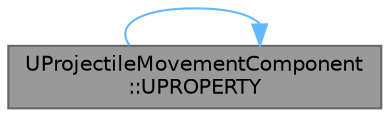 digraph "UProjectileMovementComponent::UPROPERTY"
{
 // INTERACTIVE_SVG=YES
 // LATEX_PDF_SIZE
  bgcolor="transparent";
  edge [fontname=Helvetica,fontsize=10,labelfontname=Helvetica,labelfontsize=10];
  node [fontname=Helvetica,fontsize=10,shape=box,height=0.2,width=0.4];
  rankdir="LR";
  Node1 [id="Node000001",label="UProjectileMovementComponent\l::UPROPERTY",height=0.2,width=0.4,color="gray40", fillcolor="grey60", style="filled", fontcolor="black",tooltip="Initial speed of projectile."];
  Node1 -> Node1 [id="edge1_Node000001_Node000001",color="steelblue1",style="solid",tooltip=" "];
}

